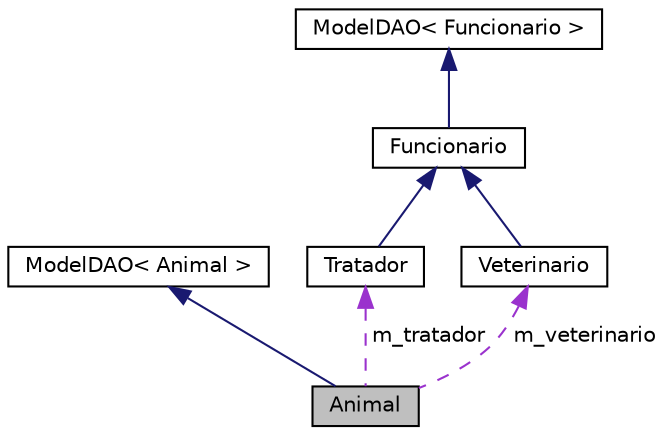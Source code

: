 digraph "Animal"
{
  edge [fontname="Helvetica",fontsize="10",labelfontname="Helvetica",labelfontsize="10"];
  node [fontname="Helvetica",fontsize="10",shape=record];
  Node14 [label="Animal",height=0.2,width=0.4,color="black", fillcolor="grey75", style="filled", fontcolor="black"];
  Node15 -> Node14 [dir="back",color="midnightblue",fontsize="10",style="solid",fontname="Helvetica"];
  Node15 [label="ModelDAO\< Animal \>",height=0.2,width=0.4,color="black", fillcolor="white", style="filled",URL="$df/dd0/classModelDAO.html"];
  Node16 -> Node14 [dir="back",color="darkorchid3",fontsize="10",style="dashed",label=" m_tratador" ,fontname="Helvetica"];
  Node16 [label="Tratador",height=0.2,width=0.4,color="black", fillcolor="white", style="filled",URL="$d1/dce/classTratador.html"];
  Node17 -> Node16 [dir="back",color="midnightblue",fontsize="10",style="solid",fontname="Helvetica"];
  Node17 [label="Funcionario",height=0.2,width=0.4,color="black", fillcolor="white", style="filled",URL="$d2/de9/classFuncionario.html"];
  Node18 -> Node17 [dir="back",color="midnightblue",fontsize="10",style="solid",fontname="Helvetica"];
  Node18 [label="ModelDAO\< Funcionario \>",height=0.2,width=0.4,color="black", fillcolor="white", style="filled",URL="$df/dd0/classModelDAO.html"];
  Node19 -> Node14 [dir="back",color="darkorchid3",fontsize="10",style="dashed",label=" m_veterinario" ,fontname="Helvetica"];
  Node19 [label="Veterinario",height=0.2,width=0.4,color="black", fillcolor="white", style="filled",URL="$df/d71/classVeterinario.html"];
  Node17 -> Node19 [dir="back",color="midnightblue",fontsize="10",style="solid",fontname="Helvetica"];
}
